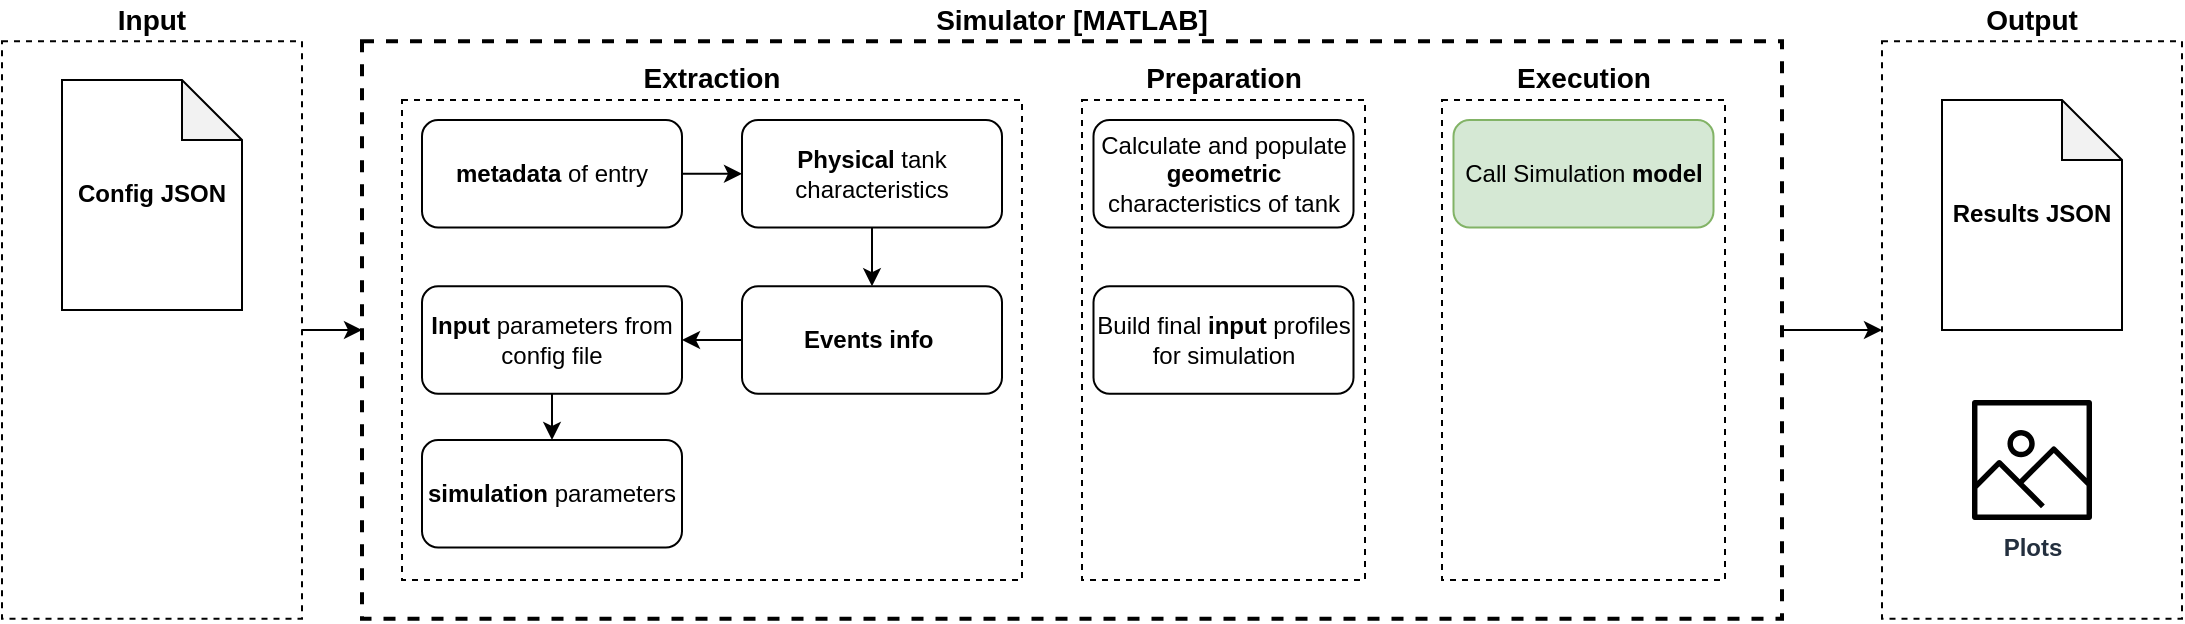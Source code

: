 <mxfile version="21.6.9" type="device">
  <diagram name="Page-1" id="zuGZ_qwArgNbEXP4C-fz">
    <mxGraphModel dx="2261" dy="738" grid="1" gridSize="10" guides="1" tooltips="1" connect="1" arrows="1" fold="1" page="1" pageScale="1" pageWidth="827" pageHeight="1169" math="0" shadow="0">
      <root>
        <mxCell id="0" />
        <mxCell id="1" parent="0" />
        <mxCell id="jTX__TKjI-a0dkv90z5b-48" value="Preparation" style="rounded=0;whiteSpace=wrap;html=1;labelPosition=center;verticalLabelPosition=top;align=center;verticalAlign=bottom;fontStyle=1;fontSize=14;fillColor=none;dashed=1;strokeWidth=1;" vertex="1" parent="1">
          <mxGeometry x="340" y="250" width="141.5" height="240" as="geometry" />
        </mxCell>
        <mxCell id="jTX__TKjI-a0dkv90z5b-49" value="Execution" style="rounded=0;whiteSpace=wrap;html=1;labelPosition=center;verticalLabelPosition=top;align=center;verticalAlign=bottom;fontStyle=1;fontSize=14;fillColor=none;dashed=1;strokeWidth=1;" vertex="1" parent="1">
          <mxGeometry x="520" y="250" width="141.5" height="240" as="geometry" />
        </mxCell>
        <mxCell id="jTX__TKjI-a0dkv90z5b-29" style="edgeStyle=orthogonalEdgeStyle;rounded=0;orthogonalLoop=1;jettySize=auto;html=1;entryX=0;entryY=0.5;entryDx=0;entryDy=0;" edge="1" parent="1" source="jTX__TKjI-a0dkv90z5b-25" target="jTX__TKjI-a0dkv90z5b-4">
          <mxGeometry relative="1" as="geometry" />
        </mxCell>
        <mxCell id="jTX__TKjI-a0dkv90z5b-25" value="Input" style="rounded=0;whiteSpace=wrap;html=1;labelPosition=center;verticalLabelPosition=top;align=center;verticalAlign=bottom;fontStyle=1;fontSize=14;fillColor=none;dashed=1;" vertex="1" parent="1">
          <mxGeometry x="-200" y="220.62" width="150" height="288.75" as="geometry" />
        </mxCell>
        <mxCell id="jTX__TKjI-a0dkv90z5b-26" value="Output" style="rounded=0;whiteSpace=wrap;html=1;labelPosition=center;verticalLabelPosition=top;align=center;verticalAlign=bottom;fontStyle=1;fontSize=14;fillColor=none;dashed=1;" vertex="1" parent="1">
          <mxGeometry x="740" y="220.62" width="150" height="288.75" as="geometry" />
        </mxCell>
        <mxCell id="jTX__TKjI-a0dkv90z5b-2" value="Config JSON" style="shape=note;whiteSpace=wrap;html=1;backgroundOutline=1;darkOpacity=0.05;fontStyle=1" vertex="1" parent="1">
          <mxGeometry x="-170" y="240" width="90" height="114.99" as="geometry" />
        </mxCell>
        <mxCell id="jTX__TKjI-a0dkv90z5b-51" style="edgeStyle=orthogonalEdgeStyle;rounded=0;orthogonalLoop=1;jettySize=auto;html=1;exitX=1;exitY=0.5;exitDx=0;exitDy=0;entryX=0;entryY=0.5;entryDx=0;entryDy=0;" edge="1" parent="1" source="jTX__TKjI-a0dkv90z5b-4" target="jTX__TKjI-a0dkv90z5b-26">
          <mxGeometry relative="1" as="geometry" />
        </mxCell>
        <mxCell id="jTX__TKjI-a0dkv90z5b-4" value="Simulator [MATLAB]" style="rounded=0;whiteSpace=wrap;html=1;labelPosition=center;verticalLabelPosition=top;align=center;verticalAlign=bottom;fontStyle=1;fontSize=14;fillColor=none;dashed=1;strokeWidth=2;" vertex="1" parent="1">
          <mxGeometry x="-20" y="220.62" width="710" height="288.75" as="geometry" />
        </mxCell>
        <mxCell id="jTX__TKjI-a0dkv90z5b-16" value="Build final &lt;b&gt;input &lt;/b&gt;profiles for simulation" style="rounded=1;whiteSpace=wrap;html=1;" vertex="1" parent="1">
          <mxGeometry x="345.75" y="343.12" width="130" height="53.75" as="geometry" />
        </mxCell>
        <mxCell id="jTX__TKjI-a0dkv90z5b-18" value="Calculate and populate &lt;b&gt;geometric &lt;/b&gt;characteristics of tank" style="rounded=1;whiteSpace=wrap;html=1;" vertex="1" parent="1">
          <mxGeometry x="345.75" y="260" width="130" height="53.75" as="geometry" />
        </mxCell>
        <mxCell id="jTX__TKjI-a0dkv90z5b-21" value="Results JSON" style="shape=note;whiteSpace=wrap;html=1;backgroundOutline=1;darkOpacity=0.05;fontStyle=1" vertex="1" parent="1">
          <mxGeometry x="770" y="250" width="90" height="114.99" as="geometry" />
        </mxCell>
        <mxCell id="jTX__TKjI-a0dkv90z5b-23" value="&lt;b&gt;Plots&lt;/b&gt;" style="sketch=0;outlineConnect=0;fontColor=#232F3E;gradientColor=none;fillColor=#000000;strokeColor=none;dashed=0;verticalLabelPosition=bottom;verticalAlign=top;align=center;html=1;fontSize=12;fontStyle=0;aspect=fixed;pointerEvents=1;shape=mxgraph.aws4.container_registry_image;" vertex="1" parent="1">
          <mxGeometry x="785" y="400" width="60" height="60" as="geometry" />
        </mxCell>
        <mxCell id="jTX__TKjI-a0dkv90z5b-30" value="Call Simulation &lt;b&gt;model&lt;/b&gt;" style="rounded=1;whiteSpace=wrap;html=1;fillColor=#d5e8d4;strokeColor=#82b366;" vertex="1" parent="1">
          <mxGeometry x="525.75" y="260" width="130" height="53.75" as="geometry" />
        </mxCell>
        <mxCell id="jTX__TKjI-a0dkv90z5b-33" value="Extraction" style="rounded=0;whiteSpace=wrap;html=1;labelPosition=center;verticalLabelPosition=top;align=center;verticalAlign=bottom;fontStyle=1;fontSize=14;fillColor=none;dashed=1;strokeWidth=1;" vertex="1" parent="1">
          <mxGeometry y="250" width="310" height="240" as="geometry" />
        </mxCell>
        <mxCell id="jTX__TKjI-a0dkv90z5b-45" value="" style="edgeStyle=orthogonalEdgeStyle;rounded=0;orthogonalLoop=1;jettySize=auto;html=1;" edge="1" parent="1" source="jTX__TKjI-a0dkv90z5b-34" target="jTX__TKjI-a0dkv90z5b-37">
          <mxGeometry relative="1" as="geometry" />
        </mxCell>
        <mxCell id="jTX__TKjI-a0dkv90z5b-34" value="&lt;b&gt;Physical &lt;/b&gt;tank characteristics" style="rounded=1;whiteSpace=wrap;html=1;" vertex="1" parent="1">
          <mxGeometry x="170" y="260" width="130" height="53.75" as="geometry" />
        </mxCell>
        <mxCell id="jTX__TKjI-a0dkv90z5b-35" value="&lt;b&gt;simulation &lt;/b&gt;parameters" style="rounded=1;whiteSpace=wrap;html=1;" vertex="1" parent="1">
          <mxGeometry x="10" y="420" width="130" height="53.75" as="geometry" />
        </mxCell>
        <mxCell id="jTX__TKjI-a0dkv90z5b-47" value="" style="edgeStyle=orthogonalEdgeStyle;rounded=0;orthogonalLoop=1;jettySize=auto;html=1;" edge="1" parent="1" source="jTX__TKjI-a0dkv90z5b-36" target="jTX__TKjI-a0dkv90z5b-35">
          <mxGeometry relative="1" as="geometry" />
        </mxCell>
        <mxCell id="jTX__TKjI-a0dkv90z5b-36" value="&lt;b&gt;Input &lt;/b&gt;parameters from config file" style="rounded=1;whiteSpace=wrap;html=1;" vertex="1" parent="1">
          <mxGeometry x="10" y="343.12" width="130" height="53.75" as="geometry" />
        </mxCell>
        <mxCell id="jTX__TKjI-a0dkv90z5b-46" value="" style="edgeStyle=orthogonalEdgeStyle;rounded=0;orthogonalLoop=1;jettySize=auto;html=1;" edge="1" parent="1" source="jTX__TKjI-a0dkv90z5b-37" target="jTX__TKjI-a0dkv90z5b-36">
          <mxGeometry relative="1" as="geometry" />
        </mxCell>
        <mxCell id="jTX__TKjI-a0dkv90z5b-37" value="&lt;b&gt;Events info&amp;nbsp;&lt;/b&gt;" style="rounded=1;whiteSpace=wrap;html=1;" vertex="1" parent="1">
          <mxGeometry x="170" y="343.12" width="130" height="53.75" as="geometry" />
        </mxCell>
        <mxCell id="jTX__TKjI-a0dkv90z5b-44" value="" style="edgeStyle=orthogonalEdgeStyle;rounded=0;orthogonalLoop=1;jettySize=auto;html=1;" edge="1" parent="1" source="jTX__TKjI-a0dkv90z5b-43" target="jTX__TKjI-a0dkv90z5b-34">
          <mxGeometry relative="1" as="geometry" />
        </mxCell>
        <mxCell id="jTX__TKjI-a0dkv90z5b-43" value="&lt;b&gt;metadata&lt;/b&gt; of entry" style="rounded=1;whiteSpace=wrap;html=1;" vertex="1" parent="1">
          <mxGeometry x="10" y="260" width="130" height="53.75" as="geometry" />
        </mxCell>
      </root>
    </mxGraphModel>
  </diagram>
</mxfile>

